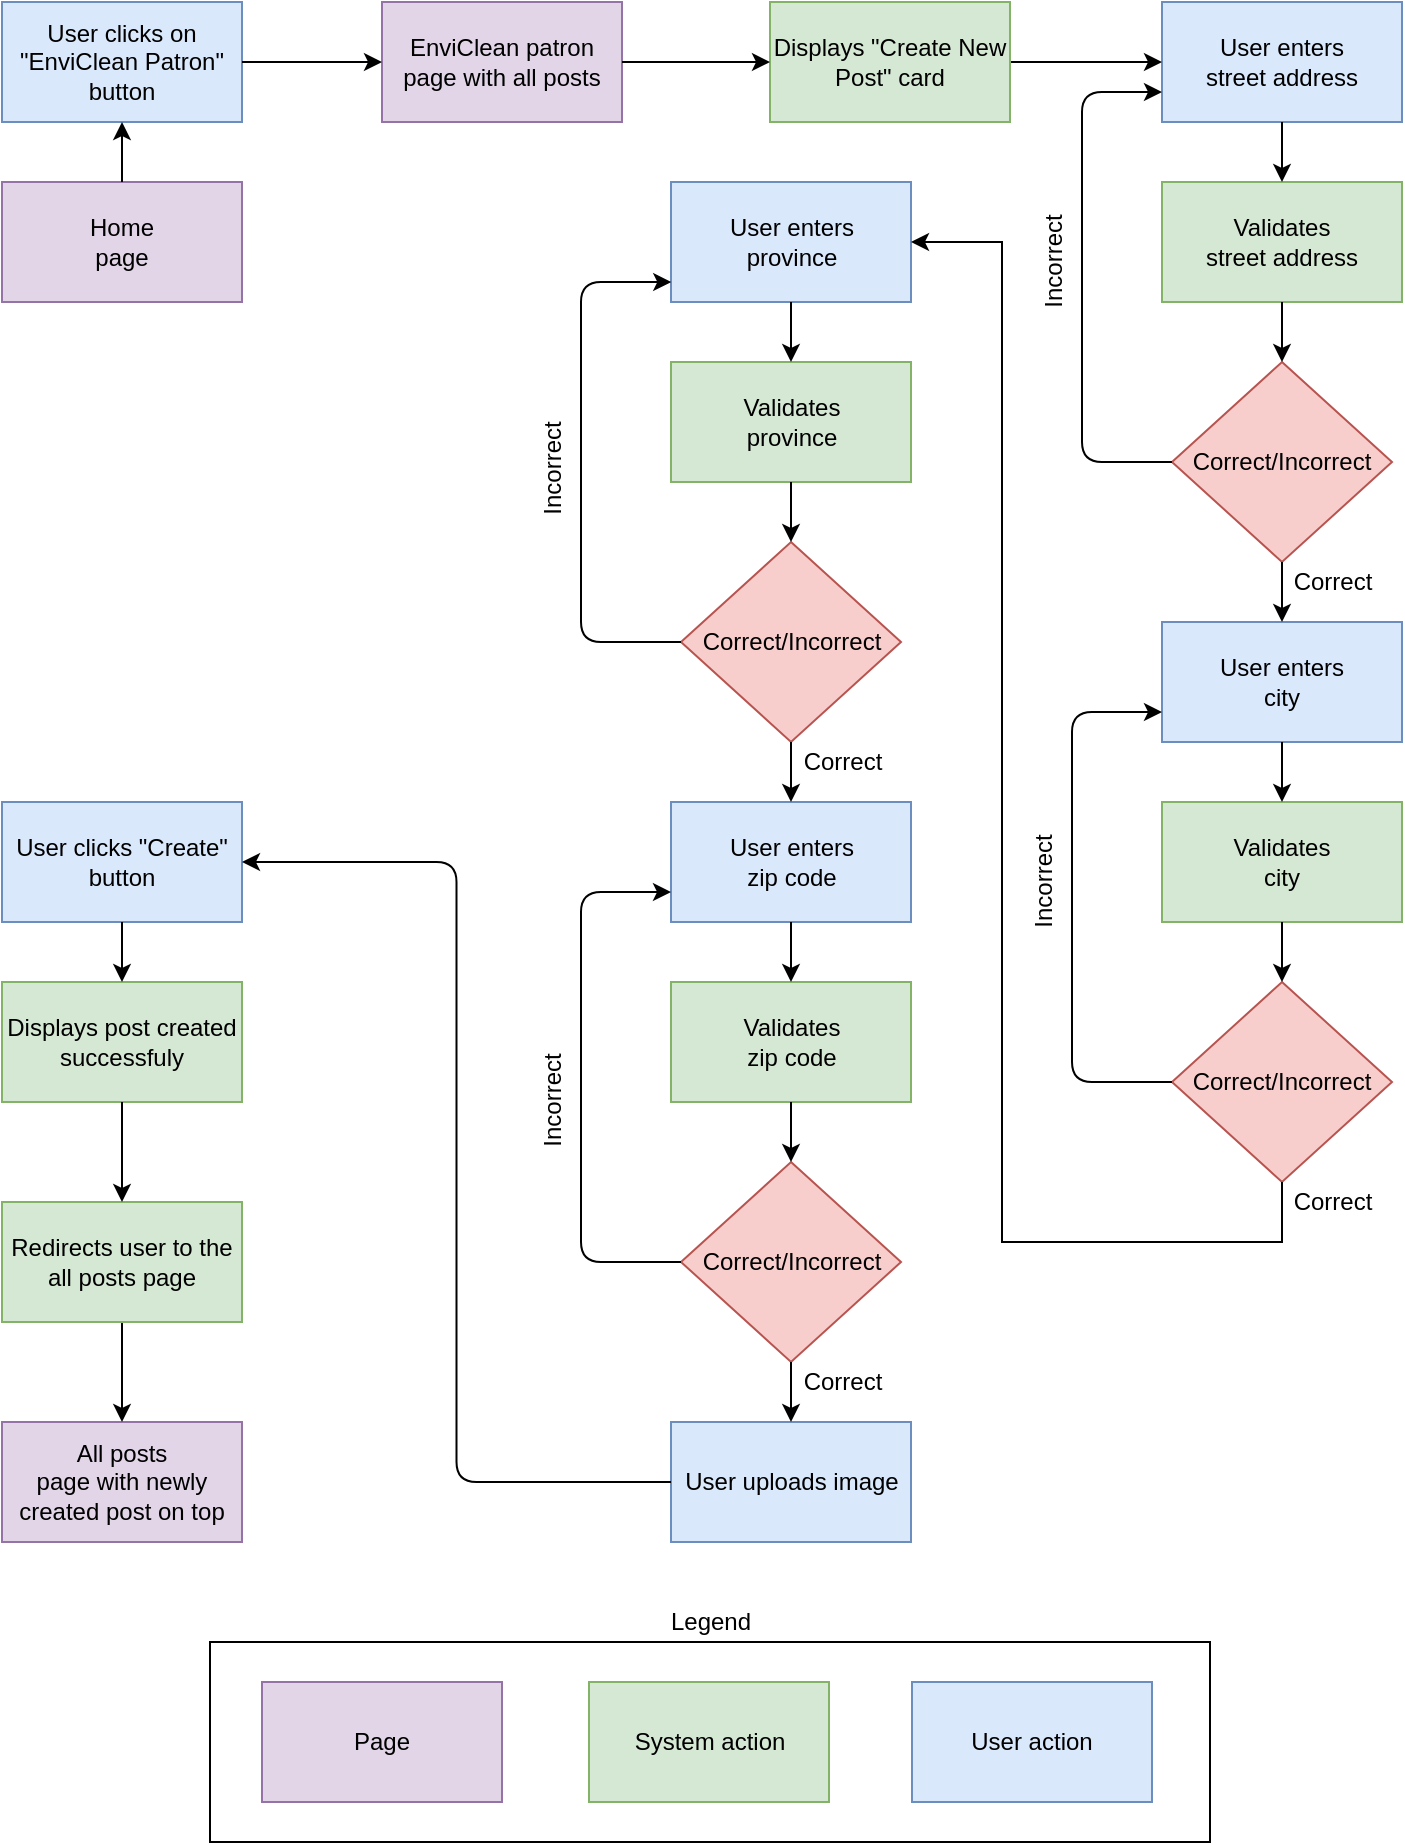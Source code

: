 <mxfile version="14.7.6" type="device"><diagram id="C5RBs43oDa-KdzZeNtuy" name="Page-1"><mxGraphModel dx="2076" dy="1042" grid="1" gridSize="10" guides="1" tooltips="1" connect="1" arrows="1" fold="1" page="1" pageScale="1" pageWidth="827" pageHeight="1169" math="0" shadow="0"><root><mxCell id="WIyWlLk6GJQsqaUBKTNV-0"/><mxCell id="WIyWlLk6GJQsqaUBKTNV-1" parent="WIyWlLk6GJQsqaUBKTNV-0"/><mxCell id="WGQJFKH-iQhOE2EfrwP6-1" value="" style="group" vertex="1" connectable="0" parent="WIyWlLk6GJQsqaUBKTNV-1"><mxGeometry x="64" y="40" width="700" height="920" as="geometry"/></mxCell><mxCell id="gCngwMrIZ5plH6zoW0DG-1" value="Home&lt;br&gt;page" style="rounded=0;whiteSpace=wrap;html=1;fillColor=#e1d5e7;strokeColor=#9673a6;" parent="WGQJFKH-iQhOE2EfrwP6-1" vertex="1"><mxGeometry y="90" width="120" height="60" as="geometry"/></mxCell><mxCell id="gCngwMrIZ5plH6zoW0DG-2" value="User clicks on &quot;EnviClean Patron&quot; button" style="rounded=0;whiteSpace=wrap;html=1;fillColor=#dae8fc;strokeColor=#6c8ebf;" parent="WGQJFKH-iQhOE2EfrwP6-1" vertex="1"><mxGeometry width="120" height="60" as="geometry"/></mxCell><mxCell id="gCngwMrIZ5plH6zoW0DG-3" value="EnviClean patron&lt;br&gt;page with all posts" style="rounded=0;whiteSpace=wrap;html=1;fillColor=#e1d5e7;strokeColor=#9673a6;" parent="WGQJFKH-iQhOE2EfrwP6-1" vertex="1"><mxGeometry x="190" width="120" height="60" as="geometry"/></mxCell><mxCell id="gCngwMrIZ5plH6zoW0DG-4" value="User enters &lt;br&gt;street address" style="rounded=0;whiteSpace=wrap;html=1;fillColor=#dae8fc;strokeColor=#6c8ebf;" parent="WGQJFKH-iQhOE2EfrwP6-1" vertex="1"><mxGeometry x="580" width="120" height="60" as="geometry"/></mxCell><mxCell id="gCngwMrIZ5plH6zoW0DG-5" value="Validates &lt;br&gt;street address" style="rounded=0;whiteSpace=wrap;html=1;fillColor=#d5e8d4;strokeColor=#82b366;" parent="WGQJFKH-iQhOE2EfrwP6-1" vertex="1"><mxGeometry x="580" y="90" width="120" height="60" as="geometry"/></mxCell><mxCell id="gCngwMrIZ5plH6zoW0DG-12" value="All posts&lt;br&gt;page with newly created post on top" style="rounded=0;whiteSpace=wrap;html=1;fillColor=#e1d5e7;strokeColor=#9673a6;" parent="WGQJFKH-iQhOE2EfrwP6-1" vertex="1"><mxGeometry y="710" width="120" height="60" as="geometry"/></mxCell><mxCell id="gCngwMrIZ5plH6zoW0DG-13" value="" style="endArrow=classic;html=1;exitX=0.5;exitY=0;exitDx=0;exitDy=0;entryX=0.5;entryY=1;entryDx=0;entryDy=0;" parent="WGQJFKH-iQhOE2EfrwP6-1" source="gCngwMrIZ5plH6zoW0DG-1" target="gCngwMrIZ5plH6zoW0DG-2" edge="1"><mxGeometry width="50" height="50" as="geometry"><mxPoint x="140" y="150" as="sourcePoint"/><mxPoint x="60" y="70" as="targetPoint"/></mxGeometry></mxCell><mxCell id="gCngwMrIZ5plH6zoW0DG-14" value="" style="endArrow=classic;html=1;exitX=1;exitY=0.5;exitDx=0;exitDy=0;entryX=0;entryY=0.5;entryDx=0;entryDy=0;" parent="WGQJFKH-iQhOE2EfrwP6-1" source="gCngwMrIZ5plH6zoW0DG-2" target="gCngwMrIZ5plH6zoW0DG-3" edge="1"><mxGeometry width="50" height="50" as="geometry"><mxPoint x="130" y="40" as="sourcePoint"/><mxPoint x="200" y="40" as="targetPoint"/></mxGeometry></mxCell><mxCell id="gCngwMrIZ5plH6zoW0DG-16" value="" style="endArrow=classic;html=1;exitX=0.5;exitY=1;exitDx=0;exitDy=0;entryX=0.5;entryY=0;entryDx=0;entryDy=0;" parent="WGQJFKH-iQhOE2EfrwP6-1" source="gCngwMrIZ5plH6zoW0DG-4" target="gCngwMrIZ5plH6zoW0DG-5" edge="1"><mxGeometry width="50" height="50" as="geometry"><mxPoint x="150" y="60" as="sourcePoint"/><mxPoint x="220" y="60" as="targetPoint"/></mxGeometry></mxCell><mxCell id="gCngwMrIZ5plH6zoW0DG-27" value="Page" style="rounded=0;whiteSpace=wrap;html=1;fillColor=#e1d5e7;strokeColor=#9673a6;" parent="WGQJFKH-iQhOE2EfrwP6-1" vertex="1"><mxGeometry x="130" y="840" width="120" height="60" as="geometry"/></mxCell><mxCell id="gCngwMrIZ5plH6zoW0DG-28" value="System action" style="rounded=0;whiteSpace=wrap;html=1;fillColor=#d5e8d4;strokeColor=#82b366;" parent="WGQJFKH-iQhOE2EfrwP6-1" vertex="1"><mxGeometry x="293.5" y="840" width="120" height="60" as="geometry"/></mxCell><mxCell id="gCngwMrIZ5plH6zoW0DG-29" value="User action" style="rounded=0;whiteSpace=wrap;html=1;fillColor=#dae8fc;strokeColor=#6c8ebf;" parent="WGQJFKH-iQhOE2EfrwP6-1" vertex="1"><mxGeometry x="455" y="840" width="120" height="60" as="geometry"/></mxCell><mxCell id="gCngwMrIZ5plH6zoW0DG-30" value="" style="rounded=0;whiteSpace=wrap;html=1;fillColor=none;" parent="WGQJFKH-iQhOE2EfrwP6-1" vertex="1"><mxGeometry x="104" y="820" width="500" height="100" as="geometry"/></mxCell><mxCell id="gCngwMrIZ5plH6zoW0DG-31" value="Legend" style="text;html=1;align=center;verticalAlign=middle;resizable=0;points=[];autosize=1;strokeColor=none;" parent="WGQJFKH-iQhOE2EfrwP6-1" vertex="1"><mxGeometry x="324" y="800" width="60" height="20" as="geometry"/></mxCell><mxCell id="gCngwMrIZ5plH6zoW0DG-33" value="Correct/Incorrect" style="rhombus;whiteSpace=wrap;html=1;fillColor=#f8cecc;strokeColor=#b85450;" parent="WGQJFKH-iQhOE2EfrwP6-1" vertex="1"><mxGeometry x="585" y="180" width="110" height="100" as="geometry"/></mxCell><mxCell id="gCngwMrIZ5plH6zoW0DG-35" value="" style="endArrow=classic;html=1;exitX=0.5;exitY=1;exitDx=0;exitDy=0;entryX=0.5;entryY=0;entryDx=0;entryDy=0;" parent="WGQJFKH-iQhOE2EfrwP6-1" source="gCngwMrIZ5plH6zoW0DG-5" target="gCngwMrIZ5plH6zoW0DG-33" edge="1"><mxGeometry x="10" y="10" width="50" height="50" as="geometry"><mxPoint x="650" y="70" as="sourcePoint"/><mxPoint x="650" y="120" as="targetPoint"/></mxGeometry></mxCell><mxCell id="gCngwMrIZ5plH6zoW0DG-37" value="" style="endArrow=classic;html=1;entryX=0;entryY=0.75;entryDx=0;entryDy=0;exitX=0;exitY=0.5;exitDx=0;exitDy=0;edgeStyle=orthogonalEdgeStyle;" parent="WGQJFKH-iQhOE2EfrwP6-1" source="gCngwMrIZ5plH6zoW0DG-33" target="gCngwMrIZ5plH6zoW0DG-4" edge="1"><mxGeometry x="20" y="20" width="50" height="50" as="geometry"><mxPoint x="550" y="220" as="sourcePoint"/><mxPoint x="650" y="230" as="targetPoint"/><Array as="points"><mxPoint x="540" y="230"/><mxPoint x="540" y="45"/></Array></mxGeometry></mxCell><mxCell id="gCngwMrIZ5plH6zoW0DG-38" value="Incorrect" style="text;html=1;align=center;verticalAlign=middle;resizable=0;points=[];autosize=1;strokeColor=none;rotation=-90;" parent="WGQJFKH-iQhOE2EfrwP6-1" vertex="1"><mxGeometry x="496" y="120" width="60" height="20" as="geometry"/></mxCell><mxCell id="gCngwMrIZ5plH6zoW0DG-46" value="User enters &lt;br&gt;city" style="rounded=0;whiteSpace=wrap;html=1;fillColor=#dae8fc;strokeColor=#6c8ebf;" parent="WGQJFKH-iQhOE2EfrwP6-1" vertex="1"><mxGeometry x="580" y="310" width="120" height="60" as="geometry"/></mxCell><mxCell id="gCngwMrIZ5plH6zoW0DG-67" value="" style="edgeStyle=orthogonalEdgeStyle;rounded=0;orthogonalLoop=1;jettySize=auto;html=1;" parent="WGQJFKH-iQhOE2EfrwP6-1" source="gCngwMrIZ5plH6zoW0DG-33" target="gCngwMrIZ5plH6zoW0DG-46" edge="1"><mxGeometry as="geometry"/></mxCell><mxCell id="gCngwMrIZ5plH6zoW0DG-47" value="Validates &lt;br&gt;city" style="rounded=0;whiteSpace=wrap;html=1;fillColor=#d5e8d4;strokeColor=#82b366;" parent="WGQJFKH-iQhOE2EfrwP6-1" vertex="1"><mxGeometry x="580" y="400" width="120" height="60" as="geometry"/></mxCell><mxCell id="gCngwMrIZ5plH6zoW0DG-48" value="" style="endArrow=classic;html=1;exitX=0.5;exitY=1;exitDx=0;exitDy=0;entryX=0.5;entryY=0;entryDx=0;entryDy=0;" parent="WGQJFKH-iQhOE2EfrwP6-1" source="gCngwMrIZ5plH6zoW0DG-46" target="gCngwMrIZ5plH6zoW0DG-47" edge="1"><mxGeometry x="-5" y="310" width="50" height="50" as="geometry"><mxPoint x="145" y="370" as="sourcePoint"/><mxPoint x="215" y="370" as="targetPoint"/></mxGeometry></mxCell><mxCell id="gCngwMrIZ5plH6zoW0DG-49" value="Correct/Incorrect" style="rhombus;whiteSpace=wrap;html=1;fillColor=#f8cecc;strokeColor=#b85450;" parent="WGQJFKH-iQhOE2EfrwP6-1" vertex="1"><mxGeometry x="585" y="490" width="110" height="100" as="geometry"/></mxCell><mxCell id="gCngwMrIZ5plH6zoW0DG-50" value="" style="endArrow=classic;html=1;exitX=0.5;exitY=1;exitDx=0;exitDy=0;entryX=0.5;entryY=0;entryDx=0;entryDy=0;" parent="WGQJFKH-iQhOE2EfrwP6-1" source="gCngwMrIZ5plH6zoW0DG-47" target="gCngwMrIZ5plH6zoW0DG-49" edge="1"><mxGeometry x="5" y="320" width="50" height="50" as="geometry"><mxPoint x="645" y="380" as="sourcePoint"/><mxPoint x="645" y="430" as="targetPoint"/></mxGeometry></mxCell><mxCell id="gCngwMrIZ5plH6zoW0DG-51" value="" style="endArrow=classic;html=1;entryX=0;entryY=0.75;entryDx=0;entryDy=0;exitX=0;exitY=0.5;exitDx=0;exitDy=0;edgeStyle=orthogonalEdgeStyle;" parent="WGQJFKH-iQhOE2EfrwP6-1" source="gCngwMrIZ5plH6zoW0DG-49" target="gCngwMrIZ5plH6zoW0DG-46" edge="1"><mxGeometry x="15" y="330" width="50" height="50" as="geometry"><mxPoint x="545" y="530" as="sourcePoint"/><mxPoint x="645" y="540" as="targetPoint"/><Array as="points"><mxPoint x="535" y="540"/><mxPoint x="535" y="355"/></Array></mxGeometry></mxCell><mxCell id="gCngwMrIZ5plH6zoW0DG-52" value="Incorrect" style="text;html=1;align=center;verticalAlign=middle;resizable=0;points=[];autosize=1;strokeColor=none;rotation=-90;" parent="WGQJFKH-iQhOE2EfrwP6-1" vertex="1"><mxGeometry x="491" y="430" width="60" height="20" as="geometry"/></mxCell><mxCell id="gCngwMrIZ5plH6zoW0DG-53" value="User enters &lt;br&gt;province" style="rounded=0;whiteSpace=wrap;html=1;fillColor=#dae8fc;strokeColor=#6c8ebf;" parent="WGQJFKH-iQhOE2EfrwP6-1" vertex="1"><mxGeometry x="334.5" y="90" width="120" height="60" as="geometry"/></mxCell><mxCell id="gCngwMrIZ5plH6zoW0DG-69" value="" style="edgeStyle=orthogonalEdgeStyle;rounded=0;orthogonalLoop=1;jettySize=auto;html=1;entryX=1;entryY=0.5;entryDx=0;entryDy=0;exitX=0.5;exitY=1;exitDx=0;exitDy=0;" parent="WGQJFKH-iQhOE2EfrwP6-1" source="gCngwMrIZ5plH6zoW0DG-49" target="gCngwMrIZ5plH6zoW0DG-53" edge="1"><mxGeometry as="geometry"><mxPoint x="620" y="630" as="sourcePoint"/><Array as="points"><mxPoint x="640" y="620"/><mxPoint x="500" y="620"/><mxPoint x="500" y="120"/></Array></mxGeometry></mxCell><mxCell id="gCngwMrIZ5plH6zoW0DG-54" value="Validates &lt;br&gt;province" style="rounded=0;whiteSpace=wrap;html=1;fillColor=#d5e8d4;strokeColor=#82b366;" parent="WGQJFKH-iQhOE2EfrwP6-1" vertex="1"><mxGeometry x="334.5" y="180" width="120" height="60" as="geometry"/></mxCell><mxCell id="gCngwMrIZ5plH6zoW0DG-55" value="" style="endArrow=classic;html=1;exitX=0.5;exitY=1;exitDx=0;exitDy=0;entryX=0.5;entryY=0;entryDx=0;entryDy=0;" parent="WGQJFKH-iQhOE2EfrwP6-1" source="gCngwMrIZ5plH6zoW0DG-53" target="gCngwMrIZ5plH6zoW0DG-54" edge="1"><mxGeometry x="-250.5" y="104" width="50" height="50" as="geometry"><mxPoint x="-100.5" y="164" as="sourcePoint"/><mxPoint x="-30.5" y="164" as="targetPoint"/></mxGeometry></mxCell><mxCell id="gCngwMrIZ5plH6zoW0DG-56" value="Correct/Incorrect" style="rhombus;whiteSpace=wrap;html=1;fillColor=#f8cecc;strokeColor=#b85450;" parent="WGQJFKH-iQhOE2EfrwP6-1" vertex="1"><mxGeometry x="339.5" y="270" width="110" height="100" as="geometry"/></mxCell><mxCell id="gCngwMrIZ5plH6zoW0DG-57" value="" style="endArrow=classic;html=1;exitX=0.5;exitY=1;exitDx=0;exitDy=0;entryX=0.5;entryY=0;entryDx=0;entryDy=0;" parent="WGQJFKH-iQhOE2EfrwP6-1" source="gCngwMrIZ5plH6zoW0DG-54" target="gCngwMrIZ5plH6zoW0DG-56" edge="1"><mxGeometry x="-240.5" y="114" width="50" height="50" as="geometry"><mxPoint x="399.5" y="174" as="sourcePoint"/><mxPoint x="399.5" y="224" as="targetPoint"/></mxGeometry></mxCell><mxCell id="gCngwMrIZ5plH6zoW0DG-58" value="" style="endArrow=classic;html=1;exitX=0;exitY=0.5;exitDx=0;exitDy=0;edgeStyle=orthogonalEdgeStyle;entryX=0.001;entryY=0.834;entryDx=0;entryDy=0;entryPerimeter=0;" parent="WGQJFKH-iQhOE2EfrwP6-1" source="gCngwMrIZ5plH6zoW0DG-56" target="gCngwMrIZ5plH6zoW0DG-53" edge="1"><mxGeometry x="-230.5" y="124" width="50" height="50" as="geometry"><mxPoint x="299.5" y="324" as="sourcePoint"/><mxPoint x="324.5" y="150" as="targetPoint"/><Array as="points"><mxPoint x="289.5" y="320"/><mxPoint x="289.5" y="140"/></Array></mxGeometry></mxCell><mxCell id="gCngwMrIZ5plH6zoW0DG-59" value="Incorrect" style="text;html=1;align=center;verticalAlign=middle;resizable=0;points=[];autosize=1;strokeColor=none;rotation=-90;" parent="WGQJFKH-iQhOE2EfrwP6-1" vertex="1"><mxGeometry x="245.5" y="224" width="60" height="20" as="geometry"/></mxCell><mxCell id="gCngwMrIZ5plH6zoW0DG-60" value="User enters&lt;br&gt;zip code" style="rounded=0;whiteSpace=wrap;html=1;fillColor=#dae8fc;strokeColor=#6c8ebf;" parent="WGQJFKH-iQhOE2EfrwP6-1" vertex="1"><mxGeometry x="334.5" y="400" width="120" height="60" as="geometry"/></mxCell><mxCell id="gCngwMrIZ5plH6zoW0DG-71" value="" style="edgeStyle=orthogonalEdgeStyle;rounded=0;orthogonalLoop=1;jettySize=auto;html=1;" parent="WGQJFKH-iQhOE2EfrwP6-1" source="gCngwMrIZ5plH6zoW0DG-56" target="gCngwMrIZ5plH6zoW0DG-60" edge="1"><mxGeometry x="-245.5" y="-530" as="geometry"/></mxCell><mxCell id="gCngwMrIZ5plH6zoW0DG-61" value="Validates&lt;br&gt;zip code" style="rounded=0;whiteSpace=wrap;html=1;fillColor=#d5e8d4;strokeColor=#82b366;" parent="WGQJFKH-iQhOE2EfrwP6-1" vertex="1"><mxGeometry x="334.5" y="490" width="120" height="60" as="geometry"/></mxCell><mxCell id="gCngwMrIZ5plH6zoW0DG-62" value="" style="endArrow=classic;html=1;exitX=0.5;exitY=1;exitDx=0;exitDy=0;entryX=0.5;entryY=0;entryDx=0;entryDy=0;" parent="WGQJFKH-iQhOE2EfrwP6-1" source="gCngwMrIZ5plH6zoW0DG-60" target="gCngwMrIZ5plH6zoW0DG-61" edge="1"><mxGeometry x="-250.5" y="420" width="50" height="50" as="geometry"><mxPoint x="-100.5" y="480" as="sourcePoint"/><mxPoint x="-30.5" y="480" as="targetPoint"/></mxGeometry></mxCell><mxCell id="gCngwMrIZ5plH6zoW0DG-63" value="Correct/Incorrect" style="rhombus;whiteSpace=wrap;html=1;fillColor=#f8cecc;strokeColor=#b85450;" parent="WGQJFKH-iQhOE2EfrwP6-1" vertex="1"><mxGeometry x="339.5" y="580" width="110" height="100" as="geometry"/></mxCell><mxCell id="gCngwMrIZ5plH6zoW0DG-64" value="" style="endArrow=classic;html=1;exitX=0.5;exitY=1;exitDx=0;exitDy=0;entryX=0.5;entryY=0;entryDx=0;entryDy=0;" parent="WGQJFKH-iQhOE2EfrwP6-1" source="gCngwMrIZ5plH6zoW0DG-61" target="gCngwMrIZ5plH6zoW0DG-63" edge="1"><mxGeometry x="-240.5" y="430" width="50" height="50" as="geometry"><mxPoint x="399.5" y="490" as="sourcePoint"/><mxPoint x="399.5" y="540" as="targetPoint"/></mxGeometry></mxCell><mxCell id="gCngwMrIZ5plH6zoW0DG-65" value="" style="endArrow=classic;html=1;entryX=0;entryY=0.75;entryDx=0;entryDy=0;exitX=0;exitY=0.5;exitDx=0;exitDy=0;edgeStyle=orthogonalEdgeStyle;" parent="WGQJFKH-iQhOE2EfrwP6-1" source="gCngwMrIZ5plH6zoW0DG-63" target="gCngwMrIZ5plH6zoW0DG-60" edge="1"><mxGeometry x="-230.5" y="440" width="50" height="50" as="geometry"><mxPoint x="299.5" y="640" as="sourcePoint"/><mxPoint x="399.5" y="650" as="targetPoint"/><Array as="points"><mxPoint x="289.5" y="630"/><mxPoint x="289.5" y="445"/></Array></mxGeometry></mxCell><mxCell id="gCngwMrIZ5plH6zoW0DG-66" value="Incorrect" style="text;html=1;align=center;verticalAlign=middle;resizable=0;points=[];autosize=1;strokeColor=none;rotation=-90;" parent="WGQJFKH-iQhOE2EfrwP6-1" vertex="1"><mxGeometry x="245.5" y="540" width="60" height="20" as="geometry"/></mxCell><mxCell id="gCngwMrIZ5plH6zoW0DG-68" value="Correct" style="text;html=1;align=center;verticalAlign=middle;resizable=0;points=[];autosize=1;strokeColor=none;" parent="WGQJFKH-iQhOE2EfrwP6-1" vertex="1"><mxGeometry x="640" y="280" width="50" height="20" as="geometry"/></mxCell><mxCell id="gCngwMrIZ5plH6zoW0DG-70" value="Correct" style="text;html=1;align=center;verticalAlign=middle;resizable=0;points=[];autosize=1;strokeColor=none;" parent="WGQJFKH-iQhOE2EfrwP6-1" vertex="1"><mxGeometry x="640" y="590" width="50" height="20" as="geometry"/></mxCell><mxCell id="gCngwMrIZ5plH6zoW0DG-72" value="User uploads image" style="rounded=0;whiteSpace=wrap;html=1;fillColor=#dae8fc;strokeColor=#6c8ebf;" parent="WGQJFKH-iQhOE2EfrwP6-1" vertex="1"><mxGeometry x="334.5" y="710" width="120" height="60" as="geometry"/></mxCell><mxCell id="gCngwMrIZ5plH6zoW0DG-73" value="" style="edgeStyle=orthogonalEdgeStyle;rounded=0;orthogonalLoop=1;jettySize=auto;html=1;" parent="WGQJFKH-iQhOE2EfrwP6-1" source="gCngwMrIZ5plH6zoW0DG-63" target="gCngwMrIZ5plH6zoW0DG-72" edge="1"><mxGeometry x="-245.5" y="-530" as="geometry"/></mxCell><mxCell id="gCngwMrIZ5plH6zoW0DG-74" value="User clicks &quot;Create&quot; button" style="rounded=0;whiteSpace=wrap;html=1;fillColor=#dae8fc;strokeColor=#6c8ebf;" parent="WGQJFKH-iQhOE2EfrwP6-1" vertex="1"><mxGeometry y="400" width="120" height="60" as="geometry"/></mxCell><mxCell id="gCngwMrIZ5plH6zoW0DG-75" value="Displays post created successfuly" style="rounded=0;whiteSpace=wrap;html=1;fillColor=#d5e8d4;strokeColor=#82b366;" parent="WGQJFKH-iQhOE2EfrwP6-1" vertex="1"><mxGeometry y="490" width="120" height="60" as="geometry"/></mxCell><mxCell id="gCngwMrIZ5plH6zoW0DG-78" value="" style="edgeStyle=orthogonalEdgeStyle;rounded=0;orthogonalLoop=1;jettySize=auto;html=1;" parent="WGQJFKH-iQhOE2EfrwP6-1" source="gCngwMrIZ5plH6zoW0DG-74" target="gCngwMrIZ5plH6zoW0DG-75" edge="1"><mxGeometry x="-280" y="-530" as="geometry"/></mxCell><mxCell id="gCngwMrIZ5plH6zoW0DG-80" value="" style="edgeStyle=orthogonalEdgeStyle;rounded=0;orthogonalLoop=1;jettySize=auto;html=1;" parent="WGQJFKH-iQhOE2EfrwP6-1" source="gCngwMrIZ5plH6zoW0DG-76" target="gCngwMrIZ5plH6zoW0DG-12" edge="1"><mxGeometry x="-280" y="-530" as="geometry"/></mxCell><mxCell id="gCngwMrIZ5plH6zoW0DG-76" value="Redirects user to the all posts page" style="rounded=0;whiteSpace=wrap;html=1;fillColor=#d5e8d4;strokeColor=#82b366;" parent="WGQJFKH-iQhOE2EfrwP6-1" vertex="1"><mxGeometry y="600" width="120" height="60" as="geometry"/></mxCell><mxCell id="gCngwMrIZ5plH6zoW0DG-79" value="" style="edgeStyle=orthogonalEdgeStyle;rounded=0;orthogonalLoop=1;jettySize=auto;html=1;" parent="WGQJFKH-iQhOE2EfrwP6-1" source="gCngwMrIZ5plH6zoW0DG-75" target="gCngwMrIZ5plH6zoW0DG-76" edge="1"><mxGeometry x="-280" y="-530" as="geometry"/></mxCell><mxCell id="gCngwMrIZ5plH6zoW0DG-81" value="Correct" style="text;html=1;align=center;verticalAlign=middle;resizable=0;points=[];autosize=1;strokeColor=none;" parent="WGQJFKH-iQhOE2EfrwP6-1" vertex="1"><mxGeometry x="394.5" y="370" width="50" height="20" as="geometry"/></mxCell><mxCell id="gCngwMrIZ5plH6zoW0DG-82" value="Correct" style="text;html=1;align=center;verticalAlign=middle;resizable=0;points=[];autosize=1;strokeColor=none;" parent="WGQJFKH-iQhOE2EfrwP6-1" vertex="1"><mxGeometry x="394.5" y="680" width="50" height="20" as="geometry"/></mxCell><mxCell id="gCngwMrIZ5plH6zoW0DG-86" value="" style="edgeStyle=orthogonalEdgeStyle;rounded=0;orthogonalLoop=1;jettySize=auto;html=1;" parent="WGQJFKH-iQhOE2EfrwP6-1" source="gCngwMrIZ5plH6zoW0DG-84" target="gCngwMrIZ5plH6zoW0DG-4" edge="1"><mxGeometry as="geometry"/></mxCell><mxCell id="gCngwMrIZ5plH6zoW0DG-84" value="Displays &quot;Create New Post&quot; card" style="rounded=0;whiteSpace=wrap;html=1;fillColor=#d5e8d4;strokeColor=#82b366;" parent="WGQJFKH-iQhOE2EfrwP6-1" vertex="1"><mxGeometry x="384" width="120" height="60" as="geometry"/></mxCell><mxCell id="gCngwMrIZ5plH6zoW0DG-85" value="" style="edgeStyle=orthogonalEdgeStyle;rounded=0;orthogonalLoop=1;jettySize=auto;html=1;" parent="WGQJFKH-iQhOE2EfrwP6-1" source="gCngwMrIZ5plH6zoW0DG-3" target="gCngwMrIZ5plH6zoW0DG-84" edge="1"><mxGeometry as="geometry"/></mxCell><mxCell id="WGQJFKH-iQhOE2EfrwP6-0" value="" style="endArrow=classic;html=1;exitX=0;exitY=0.5;exitDx=0;exitDy=0;edgeStyle=orthogonalEdgeStyle;entryX=1;entryY=0.5;entryDx=0;entryDy=0;" edge="1" parent="WGQJFKH-iQhOE2EfrwP6-1" source="gCngwMrIZ5plH6zoW0DG-72" target="gCngwMrIZ5plH6zoW0DG-74"><mxGeometry x="-220.5" y="450" width="50" height="50" as="geometry"><mxPoint x="349.5" y="640" as="sourcePoint"/><mxPoint x="150" y="89.2" as="targetPoint"/></mxGeometry></mxCell></root></mxGraphModel></diagram></mxfile>